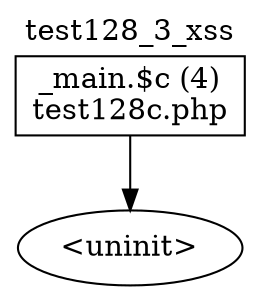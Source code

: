 digraph cfg {
  label="test128_3_xss";
  labelloc=t;
  n1 [shape=box, label="_main.$c (4)\ntest128c.php"];
  n2 [shape=ellipse, label="<uninit>"];
  n1 -> n2;
}
